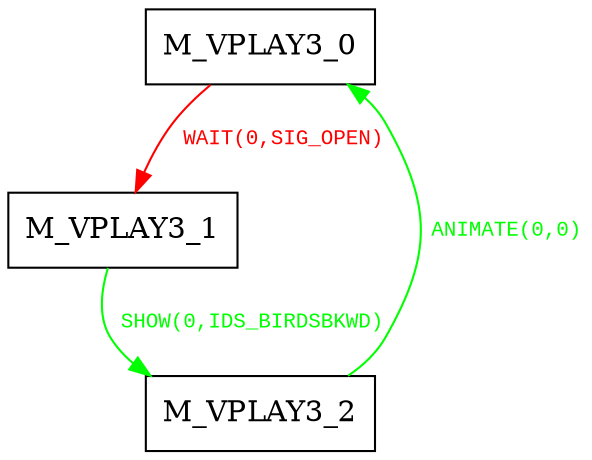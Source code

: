 digraph {
 node [shape=record];
"M_VPLAY3_0" -> "M_VPLAY3_1"[color=red, fontcolor=red, label=< <font face="Courier New" point-size="10">
WAIT(0,SIG_OPEN)<br/>
</font>>];
"M_VPLAY3_1" -> "M_VPLAY3_2"[color=green, fontcolor=green, label=< <font face="Courier New" point-size="10">
SHOW(0,IDS_BIRDSBKWD)<br/>
</font>>];
"M_VPLAY3_2" -> "M_VPLAY3_0"[color=green, fontcolor=green, label=< <font face="Courier New" point-size="10">
ANIMATE(0,0)<br/>
</font>>];
}
